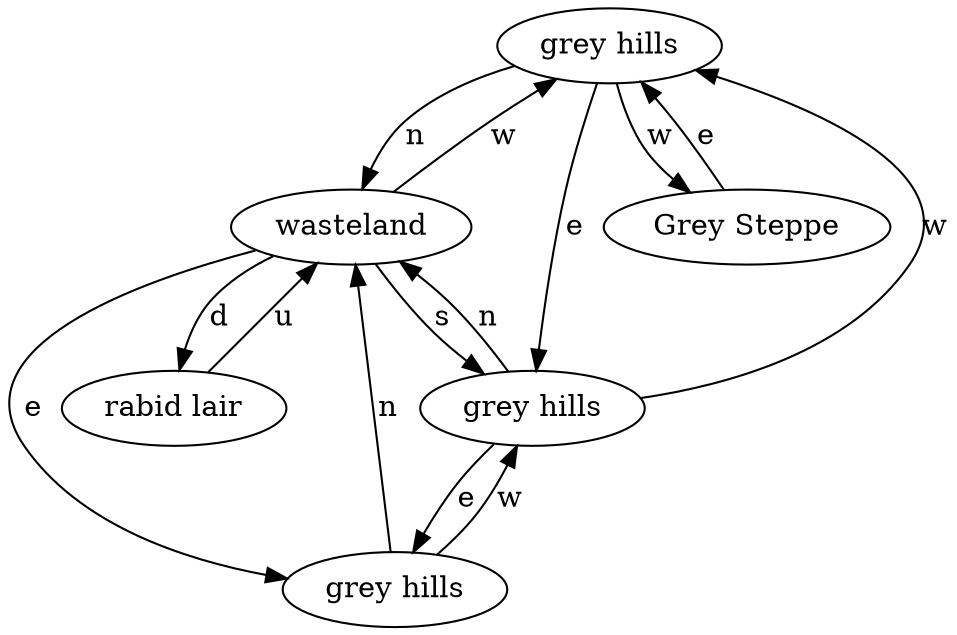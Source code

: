digraph monster {
room_6 [label="grey hills"];
room_6 -> room_8 [label="n"];
room_6 -> room_7 [label="e"];
room_6 -> room_23 [label="w"];
room_7 [label="grey hills"];
room_7 -> room_8 [label="n"];
room_7 -> room_9 [label="e"];
room_7 -> room_6 [label="w"];
room_8 [label="wasteland"];
room_8 -> room_7 [label="s"];
room_8 -> room_9 [label="e"];
room_8 -> room_6 [label="w"];
room_8 -> room_88 [label="d"];
room_9 [label="grey hills"];
room_9 -> room_8 [label="n"];
room_9 -> room_7 [label="w"];
room_23 [label="Grey Steppe"];
room_23 -> room_6 [label="e"];
room_88 [label="rabid lair"];
room_88 -> room_8 [label="u"];
}
